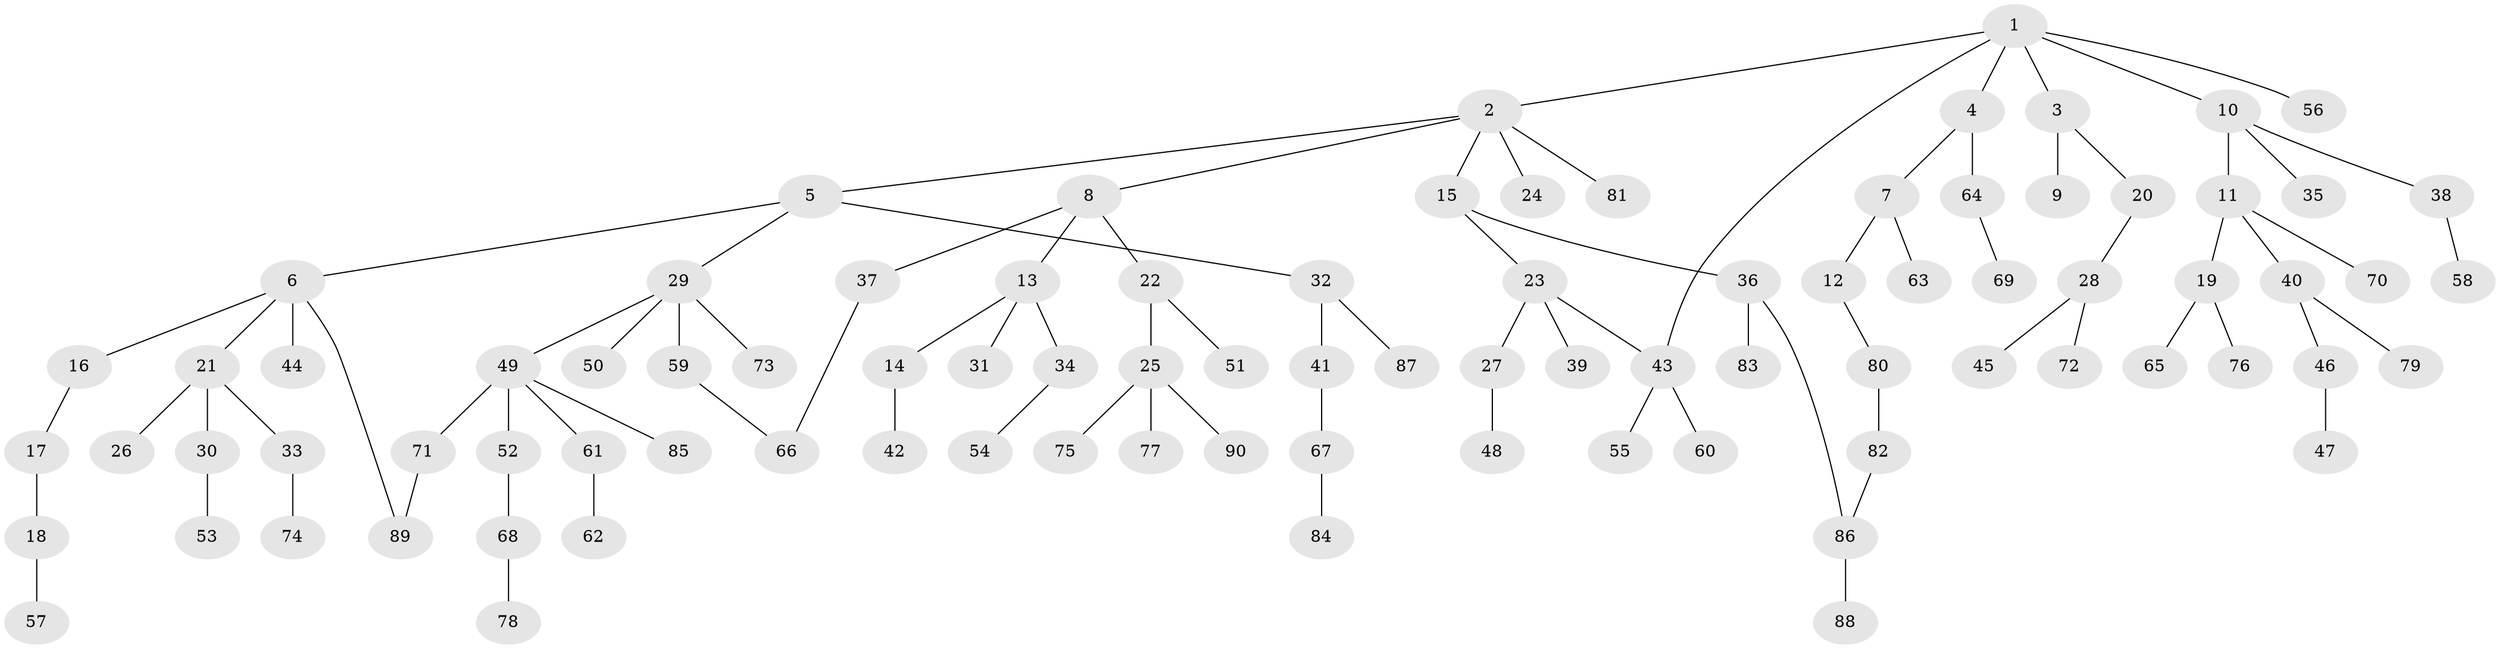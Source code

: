 // Generated by graph-tools (version 1.1) at 2025/13/03/09/25 04:13:27]
// undirected, 90 vertices, 93 edges
graph export_dot {
graph [start="1"]
  node [color=gray90,style=filled];
  1;
  2;
  3;
  4;
  5;
  6;
  7;
  8;
  9;
  10;
  11;
  12;
  13;
  14;
  15;
  16;
  17;
  18;
  19;
  20;
  21;
  22;
  23;
  24;
  25;
  26;
  27;
  28;
  29;
  30;
  31;
  32;
  33;
  34;
  35;
  36;
  37;
  38;
  39;
  40;
  41;
  42;
  43;
  44;
  45;
  46;
  47;
  48;
  49;
  50;
  51;
  52;
  53;
  54;
  55;
  56;
  57;
  58;
  59;
  60;
  61;
  62;
  63;
  64;
  65;
  66;
  67;
  68;
  69;
  70;
  71;
  72;
  73;
  74;
  75;
  76;
  77;
  78;
  79;
  80;
  81;
  82;
  83;
  84;
  85;
  86;
  87;
  88;
  89;
  90;
  1 -- 2;
  1 -- 3;
  1 -- 4;
  1 -- 10;
  1 -- 56;
  1 -- 43;
  2 -- 5;
  2 -- 8;
  2 -- 15;
  2 -- 24;
  2 -- 81;
  3 -- 9;
  3 -- 20;
  4 -- 7;
  4 -- 64;
  5 -- 6;
  5 -- 29;
  5 -- 32;
  6 -- 16;
  6 -- 21;
  6 -- 44;
  6 -- 89;
  7 -- 12;
  7 -- 63;
  8 -- 13;
  8 -- 22;
  8 -- 37;
  10 -- 11;
  10 -- 35;
  10 -- 38;
  11 -- 19;
  11 -- 40;
  11 -- 70;
  12 -- 80;
  13 -- 14;
  13 -- 31;
  13 -- 34;
  14 -- 42;
  15 -- 23;
  15 -- 36;
  16 -- 17;
  17 -- 18;
  18 -- 57;
  19 -- 65;
  19 -- 76;
  20 -- 28;
  21 -- 26;
  21 -- 30;
  21 -- 33;
  22 -- 25;
  22 -- 51;
  23 -- 27;
  23 -- 39;
  23 -- 43;
  25 -- 75;
  25 -- 77;
  25 -- 90;
  27 -- 48;
  28 -- 45;
  28 -- 72;
  29 -- 49;
  29 -- 50;
  29 -- 59;
  29 -- 73;
  30 -- 53;
  32 -- 41;
  32 -- 87;
  33 -- 74;
  34 -- 54;
  36 -- 83;
  36 -- 86;
  37 -- 66;
  38 -- 58;
  40 -- 46;
  40 -- 79;
  41 -- 67;
  43 -- 55;
  43 -- 60;
  46 -- 47;
  49 -- 52;
  49 -- 61;
  49 -- 71;
  49 -- 85;
  52 -- 68;
  59 -- 66;
  61 -- 62;
  64 -- 69;
  67 -- 84;
  68 -- 78;
  71 -- 89;
  80 -- 82;
  82 -- 86;
  86 -- 88;
}
